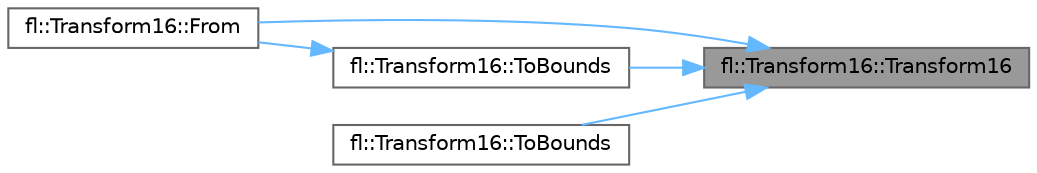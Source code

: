 digraph "fl::Transform16::Transform16"
{
 // INTERACTIVE_SVG=YES
 // LATEX_PDF_SIZE
  bgcolor="transparent";
  edge [fontname=Helvetica,fontsize=10,labelfontname=Helvetica,labelfontsize=10];
  node [fontname=Helvetica,fontsize=10,shape=box,height=0.2,width=0.4];
  rankdir="RL";
  Node1 [id="Node000001",label="fl::Transform16::Transform16",height=0.2,width=0.4,color="gray40", fillcolor="grey60", style="filled", fontcolor="black",tooltip=" "];
  Node1 -> Node2 [id="edge1_Node000001_Node000002",dir="back",color="steelblue1",style="solid",tooltip=" "];
  Node2 [id="Node000002",label="fl::Transform16::From",height=0.2,width=0.4,color="grey40", fillcolor="white", style="filled",URL="$d0/dfa/structfl_1_1_transform16_a8f5a51e51945860f6bab9e360c33c76d.html#a8f5a51e51945860f6bab9e360c33c76d",tooltip=" "];
  Node1 -> Node3 [id="edge2_Node000001_Node000003",dir="back",color="steelblue1",style="solid",tooltip=" "];
  Node3 [id="Node000003",label="fl::Transform16::ToBounds",height=0.2,width=0.4,color="grey40", fillcolor="white", style="filled",URL="$d0/dfa/structfl_1_1_transform16_ab23382dedf9146917796ede4784cff0e.html#ab23382dedf9146917796ede4784cff0e",tooltip=" "];
  Node3 -> Node2 [id="edge3_Node000003_Node000002",dir="back",color="steelblue1",style="solid",tooltip=" "];
  Node1 -> Node4 [id="edge4_Node000001_Node000004",dir="back",color="steelblue1",style="solid",tooltip=" "];
  Node4 [id="Node000004",label="fl::Transform16::ToBounds",height=0.2,width=0.4,color="grey40", fillcolor="white", style="filled",URL="$d0/dfa/structfl_1_1_transform16_adab4dc16343e9ac21f90e27f9d3cf100.html#adab4dc16343e9ac21f90e27f9d3cf100",tooltip=" "];
}

